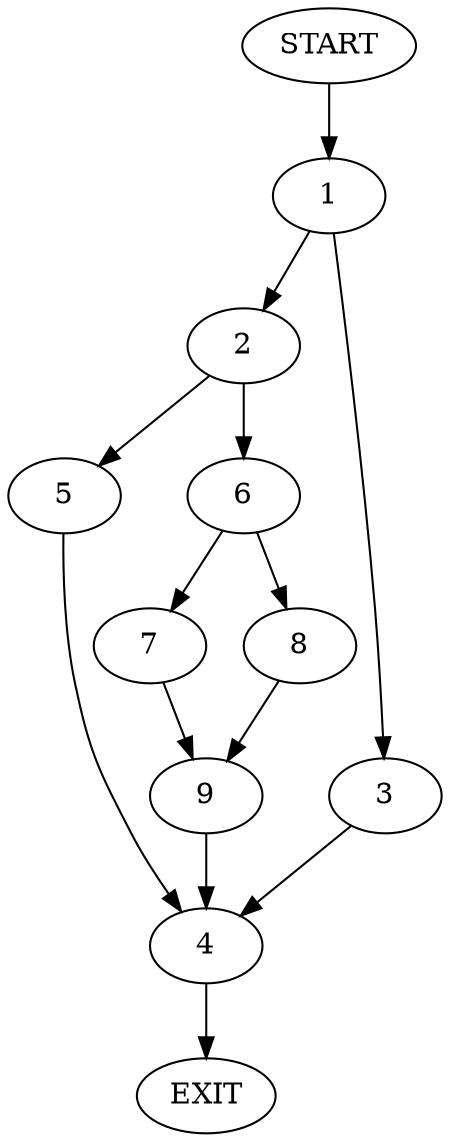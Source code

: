 digraph {
0 [label="START"];
1;
2;
3;
4;
5;
6;
7;
8;
9;
10 [label="EXIT"];
0 -> 1;
1 -> 2;
1 -> 3;
3 -> 4;
2 -> 5;
2 -> 6;
4 -> 10;
6 -> 7;
6 -> 8;
5 -> 4;
7 -> 9;
8 -> 9;
9 -> 4;
}